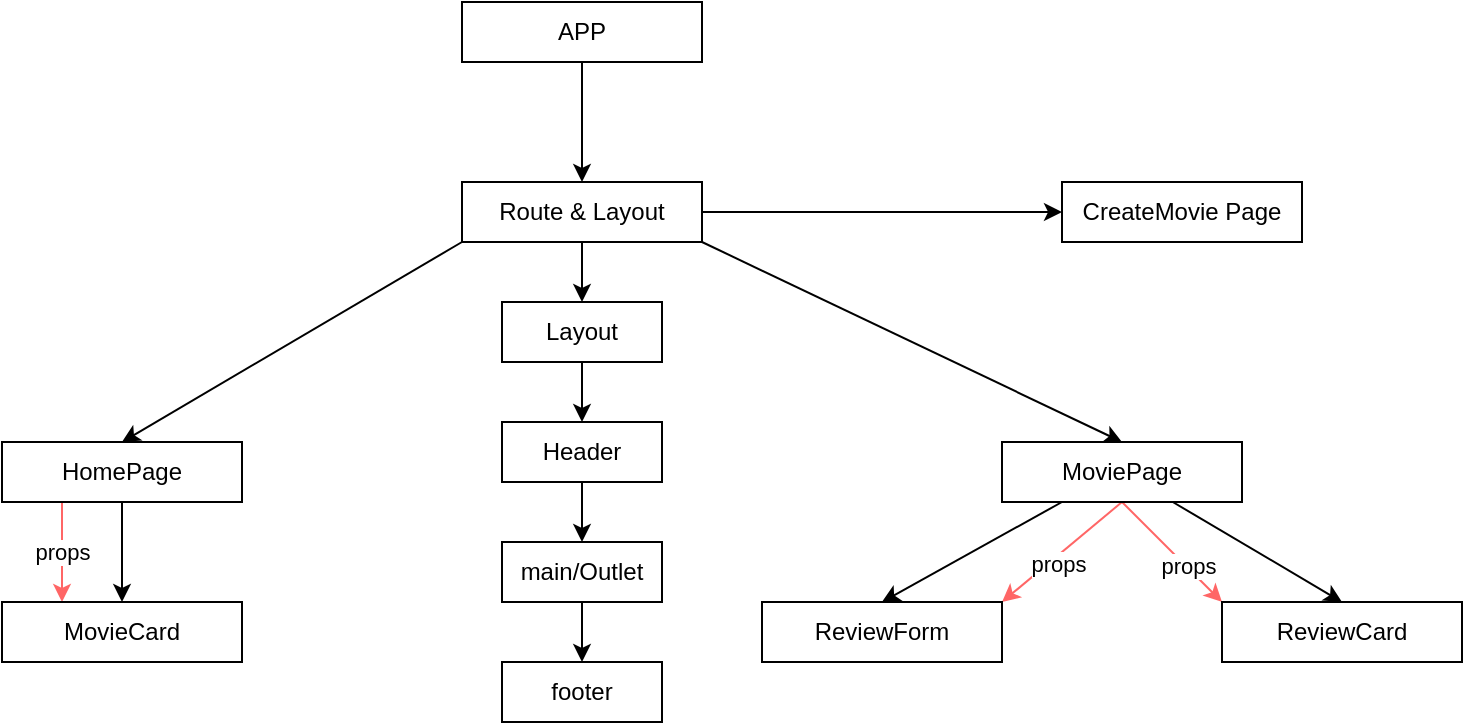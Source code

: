 <mxfile>
    <diagram id="wCGJCQZe03xjOaNGGGuP" name="Page-1">
        <mxGraphModel dx="581" dy="486" grid="1" gridSize="10" guides="1" tooltips="1" connect="1" arrows="1" fold="1" page="1" pageScale="1" pageWidth="827" pageHeight="1169" math="0" shadow="0">
            <root>
                <mxCell id="0"/>
                <mxCell id="1" parent="0"/>
                <mxCell id="3" style="edgeStyle=none;html=1;entryX=0.5;entryY=0;entryDx=0;entryDy=0;" edge="1" parent="1" source="2" target="4">
                    <mxGeometry relative="1" as="geometry">
                        <mxPoint x="370" y="120" as="targetPoint"/>
                    </mxGeometry>
                </mxCell>
                <mxCell id="2" value="APP" style="rounded=0;whiteSpace=wrap;html=1;" vertex="1" parent="1">
                    <mxGeometry x="310" y="30" width="120" height="30" as="geometry"/>
                </mxCell>
                <mxCell id="6" style="edgeStyle=none;html=1;exitX=0;exitY=1;exitDx=0;exitDy=0;entryX=0.5;entryY=0;entryDx=0;entryDy=0;" edge="1" parent="1" source="4" target="7">
                    <mxGeometry relative="1" as="geometry">
                        <mxPoint x="260" y="190" as="targetPoint"/>
                    </mxGeometry>
                </mxCell>
                <mxCell id="8" style="edgeStyle=none;html=1;exitX=1;exitY=1;exitDx=0;exitDy=0;entryX=0.5;entryY=0;entryDx=0;entryDy=0;" edge="1" parent="1" source="4" target="9">
                    <mxGeometry relative="1" as="geometry">
                        <mxPoint x="490" y="200" as="targetPoint"/>
                    </mxGeometry>
                </mxCell>
                <mxCell id="10" style="edgeStyle=none;html=1;exitX=1;exitY=0.5;exitDx=0;exitDy=0;entryX=0;entryY=0.5;entryDx=0;entryDy=0;" edge="1" parent="1" source="4" target="11">
                    <mxGeometry relative="1" as="geometry">
                        <mxPoint x="610" y="135" as="targetPoint"/>
                    </mxGeometry>
                </mxCell>
                <mxCell id="24" style="edgeStyle=none;html=1;exitX=0.5;exitY=1;exitDx=0;exitDy=0;entryX=0.5;entryY=0;entryDx=0;entryDy=0;" edge="1" parent="1" source="4" target="23">
                    <mxGeometry relative="1" as="geometry"/>
                </mxCell>
                <mxCell id="4" value="Route &amp;amp; Layout" style="rounded=0;whiteSpace=wrap;html=1;" vertex="1" parent="1">
                    <mxGeometry x="310" y="120" width="120" height="30" as="geometry"/>
                </mxCell>
                <mxCell id="13" style="edgeStyle=none;html=1;entryX=0.5;entryY=0;entryDx=0;entryDy=0;" edge="1" parent="1" source="7" target="12">
                    <mxGeometry relative="1" as="geometry"/>
                </mxCell>
                <mxCell id="32" value="props" style="edgeStyle=none;html=1;exitX=0.25;exitY=1;exitDx=0;exitDy=0;entryX=0.25;entryY=0;entryDx=0;entryDy=0;strokeColor=#FF6666;" edge="1" parent="1" source="7" target="12">
                    <mxGeometry relative="1" as="geometry"/>
                </mxCell>
                <mxCell id="7" value="HomePage" style="rounded=0;whiteSpace=wrap;html=1;" vertex="1" parent="1">
                    <mxGeometry x="80" y="250" width="120" height="30" as="geometry"/>
                </mxCell>
                <mxCell id="15" style="edgeStyle=none;html=1;entryX=0.5;entryY=0;entryDx=0;entryDy=0;" edge="1" parent="1" source="9" target="14">
                    <mxGeometry relative="1" as="geometry"/>
                </mxCell>
                <mxCell id="16" style="edgeStyle=none;html=1;exitX=0.25;exitY=1;exitDx=0;exitDy=0;entryX=0.5;entryY=0;entryDx=0;entryDy=0;" edge="1" parent="1" source="9" target="17">
                    <mxGeometry relative="1" as="geometry">
                        <mxPoint x="550" y="340" as="targetPoint"/>
                    </mxGeometry>
                </mxCell>
                <mxCell id="18" style="edgeStyle=none;html=1;exitX=0.5;exitY=1;exitDx=0;exitDy=0;entryX=1;entryY=0;entryDx=0;entryDy=0;strokeColor=#FF6666;" edge="1" parent="1" source="9" target="17">
                    <mxGeometry relative="1" as="geometry"/>
                </mxCell>
                <mxCell id="20" value="props" style="edgeLabel;html=1;align=center;verticalAlign=middle;resizable=0;points=[];" vertex="1" connectable="0" parent="18">
                    <mxGeometry x="0.129" y="3" relative="1" as="geometry">
                        <mxPoint as="offset"/>
                    </mxGeometry>
                </mxCell>
                <mxCell id="19" style="edgeStyle=none;html=1;exitX=0.5;exitY=1;exitDx=0;exitDy=0;entryX=0;entryY=0;entryDx=0;entryDy=0;fillColor=#FF6666;strokeColor=#FF6666;" edge="1" parent="1" source="9" target="14">
                    <mxGeometry relative="1" as="geometry"/>
                </mxCell>
                <mxCell id="22" value="props" style="edgeLabel;html=1;align=center;verticalAlign=middle;resizable=0;points=[];" vertex="1" connectable="0" parent="19">
                    <mxGeometry x="0.293" y="1" relative="1" as="geometry">
                        <mxPoint as="offset"/>
                    </mxGeometry>
                </mxCell>
                <mxCell id="9" value="MoviePage" style="rounded=0;whiteSpace=wrap;html=1;" vertex="1" parent="1">
                    <mxGeometry x="580" y="250" width="120" height="30" as="geometry"/>
                </mxCell>
                <mxCell id="11" value="CreateMovie Page" style="rounded=0;whiteSpace=wrap;html=1;" vertex="1" parent="1">
                    <mxGeometry x="610" y="120" width="120" height="30" as="geometry"/>
                </mxCell>
                <mxCell id="12" value="MovieCard" style="rounded=0;whiteSpace=wrap;html=1;" vertex="1" parent="1">
                    <mxGeometry x="80" y="330" width="120" height="30" as="geometry"/>
                </mxCell>
                <mxCell id="14" value="ReviewCard" style="rounded=0;whiteSpace=wrap;html=1;" vertex="1" parent="1">
                    <mxGeometry x="690" y="330" width="120" height="30" as="geometry"/>
                </mxCell>
                <mxCell id="17" value="ReviewForm" style="rounded=0;whiteSpace=wrap;html=1;" vertex="1" parent="1">
                    <mxGeometry x="460" y="330" width="120" height="30" as="geometry"/>
                </mxCell>
                <mxCell id="26" value="" style="edgeStyle=none;html=1;entryX=0.5;entryY=0;entryDx=0;entryDy=0;" edge="1" parent="1" source="23" target="27">
                    <mxGeometry relative="1" as="geometry">
                        <mxPoint x="370" y="230" as="targetPoint"/>
                    </mxGeometry>
                </mxCell>
                <mxCell id="23" value="Layout" style="rounded=0;whiteSpace=wrap;html=1;" vertex="1" parent="1">
                    <mxGeometry x="330" y="180" width="80" height="30" as="geometry"/>
                </mxCell>
                <mxCell id="29" style="edgeStyle=none;html=1;exitX=0.5;exitY=1;exitDx=0;exitDy=0;entryX=0.5;entryY=0;entryDx=0;entryDy=0;" edge="1" parent="1" source="27" target="28">
                    <mxGeometry relative="1" as="geometry"/>
                </mxCell>
                <mxCell id="27" value="Header" style="rounded=0;whiteSpace=wrap;html=1;" vertex="1" parent="1">
                    <mxGeometry x="330" y="240" width="80" height="30" as="geometry"/>
                </mxCell>
                <mxCell id="30" style="edgeStyle=none;html=1;exitX=0.5;exitY=1;exitDx=0;exitDy=0;entryX=0.5;entryY=0;entryDx=0;entryDy=0;" edge="1" parent="1" source="28" target="31">
                    <mxGeometry relative="1" as="geometry">
                        <mxPoint x="370.25" y="360" as="targetPoint"/>
                    </mxGeometry>
                </mxCell>
                <mxCell id="28" value="main/Outlet" style="rounded=0;whiteSpace=wrap;html=1;" vertex="1" parent="1">
                    <mxGeometry x="330" y="300" width="80" height="30" as="geometry"/>
                </mxCell>
                <mxCell id="31" value="footer" style="rounded=0;whiteSpace=wrap;html=1;" vertex="1" parent="1">
                    <mxGeometry x="330" y="360" width="80" height="30" as="geometry"/>
                </mxCell>
            </root>
        </mxGraphModel>
    </diagram>
</mxfile>